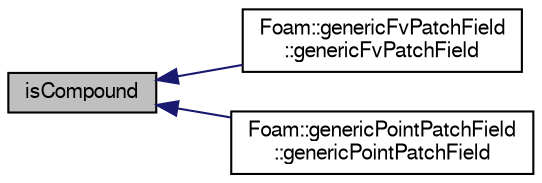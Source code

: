 digraph "isCompound"
{
  bgcolor="transparent";
  edge [fontname="FreeSans",fontsize="10",labelfontname="FreeSans",labelfontsize="10"];
  node [fontname="FreeSans",fontsize="10",shape=record];
  rankdir="LR";
  Node1 [label="isCompound",height=0.2,width=0.4,color="black", fillcolor="grey75", style="filled" fontcolor="black"];
  Node1 -> Node2 [dir="back",color="midnightblue",fontsize="10",style="solid",fontname="FreeSans"];
  Node2 [label="Foam::genericFvPatchField\l::genericFvPatchField",height=0.2,width=0.4,color="black",URL="$a00888.html#a55caa01e757d3893cd3a7034439317d9",tooltip="Construct from patch, internal field and dictionary. "];
  Node1 -> Node3 [dir="back",color="midnightblue",fontsize="10",style="solid",fontname="FreeSans"];
  Node3 [label="Foam::genericPointPatchField\l::genericPointPatchField",height=0.2,width=0.4,color="black",URL="$a00890.html#abb7dd7bf600b72b3b82ea631844b5eb3",tooltip="Construct from patch, internal field and dictionary. "];
}
